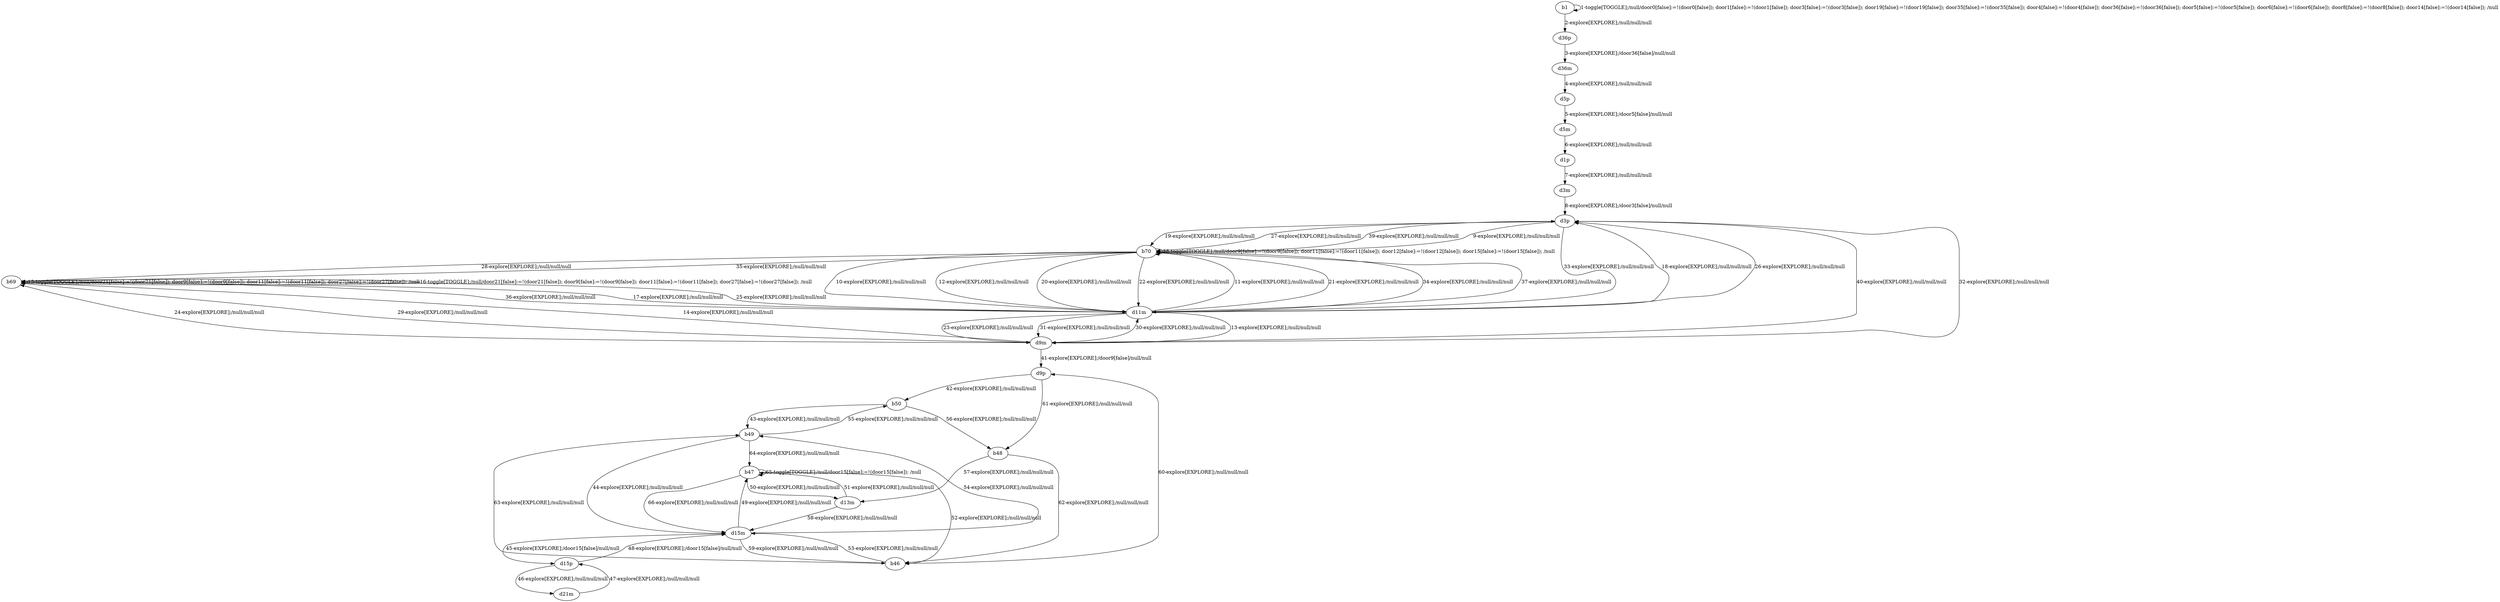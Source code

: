 # Total number of goals covered by this test: 1
# b49 --> b50

digraph g {
"b1" -> "b1" [label = "1-toggle[TOGGLE];/null/door0[false]:=!(door0[false]); door1[false]:=!(door1[false]); door3[false]:=!(door3[false]); door19[false]:=!(door19[false]); door35[false]:=!(door35[false]); door4[false]:=!(door4[false]); door36[false]:=!(door36[false]); door5[false]:=!(door5[false]); door6[false]:=!(door6[false]); door8[false]:=!(door8[false]); door14[false]:=!(door14[false]); /null"];
"b1" -> "d36p" [label = "2-explore[EXPLORE];/null/null/null"];
"d36p" -> "d36m" [label = "3-explore[EXPLORE];/door36[false]/null/null"];
"d36m" -> "d5p" [label = "4-explore[EXPLORE];/null/null/null"];
"d5p" -> "d5m" [label = "5-explore[EXPLORE];/door5[false]/null/null"];
"d5m" -> "d1p" [label = "6-explore[EXPLORE];/null/null/null"];
"d1p" -> "d3m" [label = "7-explore[EXPLORE];/null/null/null"];
"d3m" -> "d3p" [label = "8-explore[EXPLORE];/door3[false]/null/null"];
"d3p" -> "b70" [label = "9-explore[EXPLORE];/null/null/null"];
"b70" -> "d11m" [label = "10-explore[EXPLORE];/null/null/null"];
"d11m" -> "b70" [label = "11-explore[EXPLORE];/null/null/null"];
"b70" -> "d11m" [label = "12-explore[EXPLORE];/null/null/null"];
"d11m" -> "d9m" [label = "13-explore[EXPLORE];/null/null/null"];
"d9m" -> "b69" [label = "14-explore[EXPLORE];/null/null/null"];
"b69" -> "b69" [label = "15-toggle[TOGGLE];/null/door21[false]:=!(door21[false]); door9[false]:=!(door9[false]); door11[false]:=!(door11[false]); door27[false]:=!(door27[false]); /null"];
"b69" -> "b69" [label = "16-toggle[TOGGLE];/null/door21[false]:=!(door21[false]); door9[false]:=!(door9[false]); door11[false]:=!(door11[false]); door27[false]:=!(door27[false]); /null"];
"b69" -> "d11m" [label = "17-explore[EXPLORE];/null/null/null"];
"d11m" -> "d3p" [label = "18-explore[EXPLORE];/null/null/null"];
"d3p" -> "b70" [label = "19-explore[EXPLORE];/null/null/null"];
"b70" -> "d11m" [label = "20-explore[EXPLORE];/null/null/null"];
"d11m" -> "b70" [label = "21-explore[EXPLORE];/null/null/null"];
"b70" -> "d11m" [label = "22-explore[EXPLORE];/null/null/null"];
"d11m" -> "d9m" [label = "23-explore[EXPLORE];/null/null/null"];
"d9m" -> "b69" [label = "24-explore[EXPLORE];/null/null/null"];
"b69" -> "d11m" [label = "25-explore[EXPLORE];/null/null/null"];
"d11m" -> "d3p" [label = "26-explore[EXPLORE];/null/null/null"];
"d3p" -> "b70" [label = "27-explore[EXPLORE];/null/null/null"];
"b70" -> "b69" [label = "28-explore[EXPLORE];/null/null/null"];
"b69" -> "d9m" [label = "29-explore[EXPLORE];/null/null/null"];
"d9m" -> "d11m" [label = "30-explore[EXPLORE];/null/null/null"];
"d11m" -> "d9m" [label = "31-explore[EXPLORE];/null/null/null"];
"d9m" -> "d3p" [label = "32-explore[EXPLORE];/null/null/null"];
"d3p" -> "d11m" [label = "33-explore[EXPLORE];/null/null/null"];
"d11m" -> "b70" [label = "34-explore[EXPLORE];/null/null/null"];
"b70" -> "b69" [label = "35-explore[EXPLORE];/null/null/null"];
"b69" -> "d11m" [label = "36-explore[EXPLORE];/null/null/null"];
"d11m" -> "b70" [label = "37-explore[EXPLORE];/null/null/null"];
"b70" -> "b70" [label = "38-toggle[TOGGLE];/null/door9[false]:=!(door9[false]); door11[false]:=!(door11[false]); door12[false]:=!(door12[false]); door15[false]:=!(door15[false]); /null"];
"b70" -> "d3p" [label = "39-explore[EXPLORE];/null/null/null"];
"d3p" -> "d9m" [label = "40-explore[EXPLORE];/null/null/null"];
"d9m" -> "d9p" [label = "41-explore[EXPLORE];/door9[false]/null/null"];
"d9p" -> "b50" [label = "42-explore[EXPLORE];/null/null/null"];
"b50" -> "b49" [label = "43-explore[EXPLORE];/null/null/null"];
"b49" -> "d15m" [label = "44-explore[EXPLORE];/null/null/null"];
"d15m" -> "d15p" [label = "45-explore[EXPLORE];/door15[false]/null/null"];
"d15p" -> "d21m" [label = "46-explore[EXPLORE];/null/null/null"];
"d21m" -> "d15p" [label = "47-explore[EXPLORE];/null/null/null"];
"d15p" -> "d15m" [label = "48-explore[EXPLORE];/door15[false]/null/null"];
"d15m" -> "b47" [label = "49-explore[EXPLORE];/null/null/null"];
"b47" -> "d13m" [label = "50-explore[EXPLORE];/null/null/null"];
"d13m" -> "b47" [label = "51-explore[EXPLORE];/null/null/null"];
"b47" -> "b46" [label = "52-explore[EXPLORE];/null/null/null"];
"b46" -> "d15m" [label = "53-explore[EXPLORE];/null/null/null"];
"d15m" -> "b49" [label = "54-explore[EXPLORE];/null/null/null"];
"b49" -> "b50" [label = "55-explore[EXPLORE];/null/null/null"];
"b50" -> "b48" [label = "56-explore[EXPLORE];/null/null/null"];
"b48" -> "d13m" [label = "57-explore[EXPLORE];/null/null/null"];
"d13m" -> "d15m" [label = "58-explore[EXPLORE];/null/null/null"];
"d15m" -> "b46" [label = "59-explore[EXPLORE];/null/null/null"];
"b46" -> "d9p" [label = "60-explore[EXPLORE];/null/null/null"];
"d9p" -> "b48" [label = "61-explore[EXPLORE];/null/null/null"];
"b48" -> "b46" [label = "62-explore[EXPLORE];/null/null/null"];
"b46" -> "b49" [label = "63-explore[EXPLORE];/null/null/null"];
"b49" -> "b47" [label = "64-explore[EXPLORE];/null/null/null"];
"b47" -> "b47" [label = "65-toggle[TOGGLE];/null/door15[false]:=!(door15[false]); /null"];
"b47" -> "d15m" [label = "66-explore[EXPLORE];/null/null/null"];
}